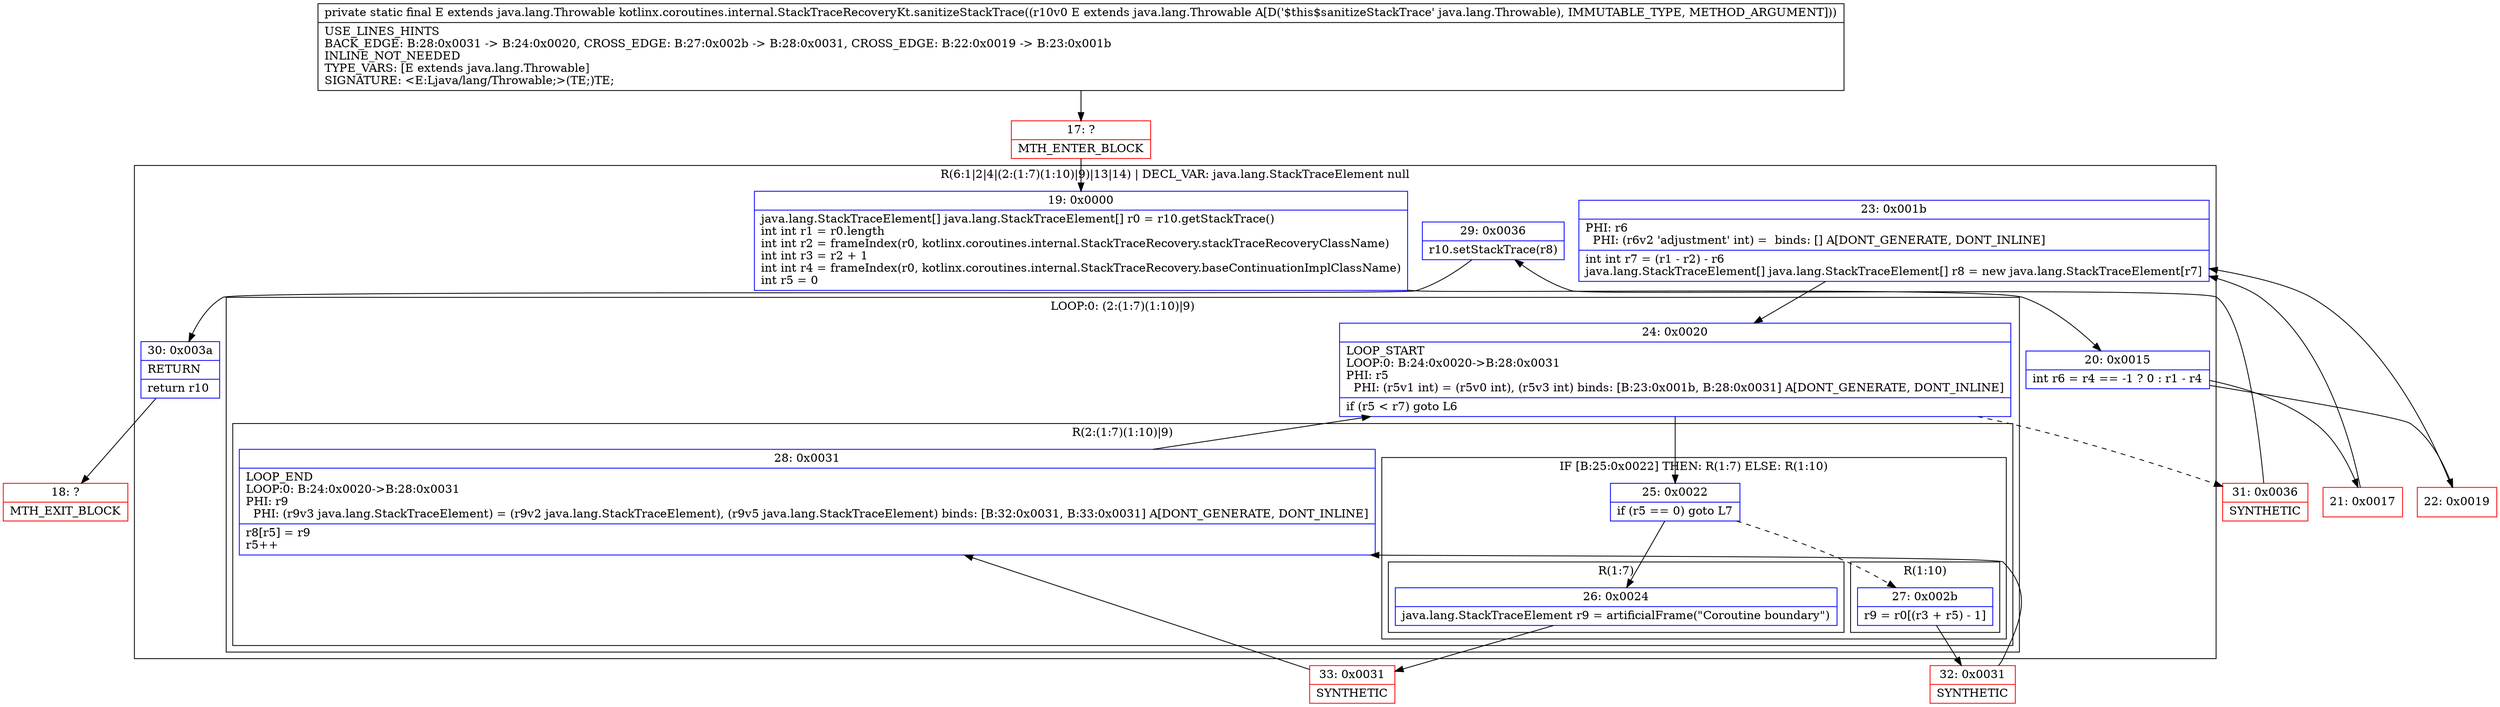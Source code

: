 digraph "CFG forkotlinx.coroutines.internal.StackTraceRecoveryKt.sanitizeStackTrace(Ljava\/lang\/Throwable;)Ljava\/lang\/Throwable;" {
subgraph cluster_Region_155415778 {
label = "R(6:1|2|4|(2:(1:7)(1:10)|9)|13|14) | DECL_VAR: java.lang.StackTraceElement null\l";
node [shape=record,color=blue];
Node_19 [shape=record,label="{19\:\ 0x0000|java.lang.StackTraceElement[] java.lang.StackTraceElement[] r0 = r10.getStackTrace()\lint int r1 = r0.length\lint int r2 = frameIndex(r0, kotlinx.coroutines.internal.StackTraceRecovery.stackTraceRecoveryClassName)\lint int r3 = r2 + 1\lint int r4 = frameIndex(r0, kotlinx.coroutines.internal.StackTraceRecovery.baseContinuationImplClassName)\lint r5 = 0\l}"];
Node_20 [shape=record,label="{20\:\ 0x0015|int r6 = r4 == \-1 ? 0 : r1 \- r4\l}"];
Node_23 [shape=record,label="{23\:\ 0x001b|PHI: r6 \l  PHI: (r6v2 'adjustment' int) =  binds: [] A[DONT_GENERATE, DONT_INLINE]\l|int int r7 = (r1 \- r2) \- r6\ljava.lang.StackTraceElement[] java.lang.StackTraceElement[] r8 = new java.lang.StackTraceElement[r7]\l}"];
subgraph cluster_LoopRegion_820101828 {
label = "LOOP:0: (2:(1:7)(1:10)|9)";
node [shape=record,color=blue];
Node_24 [shape=record,label="{24\:\ 0x0020|LOOP_START\lLOOP:0: B:24:0x0020\-\>B:28:0x0031\lPHI: r5 \l  PHI: (r5v1 int) = (r5v0 int), (r5v3 int) binds: [B:23:0x001b, B:28:0x0031] A[DONT_GENERATE, DONT_INLINE]\l|if (r5 \< r7) goto L6\l}"];
subgraph cluster_Region_1002550495 {
label = "R(2:(1:7)(1:10)|9)";
node [shape=record,color=blue];
subgraph cluster_IfRegion_691483425 {
label = "IF [B:25:0x0022] THEN: R(1:7) ELSE: R(1:10)";
node [shape=record,color=blue];
Node_25 [shape=record,label="{25\:\ 0x0022|if (r5 == 0) goto L7\l}"];
subgraph cluster_Region_654840925 {
label = "R(1:7)";
node [shape=record,color=blue];
Node_26 [shape=record,label="{26\:\ 0x0024|java.lang.StackTraceElement r9 = artificialFrame(\"Coroutine boundary\")\l}"];
}
subgraph cluster_Region_1886378953 {
label = "R(1:10)";
node [shape=record,color=blue];
Node_27 [shape=record,label="{27\:\ 0x002b|r9 = r0[(r3 + r5) \- 1]\l}"];
}
}
Node_28 [shape=record,label="{28\:\ 0x0031|LOOP_END\lLOOP:0: B:24:0x0020\-\>B:28:0x0031\lPHI: r9 \l  PHI: (r9v3 java.lang.StackTraceElement) = (r9v2 java.lang.StackTraceElement), (r9v5 java.lang.StackTraceElement) binds: [B:32:0x0031, B:33:0x0031] A[DONT_GENERATE, DONT_INLINE]\l|r8[r5] = r9\lr5++\l}"];
}
}
Node_29 [shape=record,label="{29\:\ 0x0036|r10.setStackTrace(r8)\l}"];
Node_30 [shape=record,label="{30\:\ 0x003a|RETURN\l|return r10\l}"];
}
Node_17 [shape=record,color=red,label="{17\:\ ?|MTH_ENTER_BLOCK\l}"];
Node_21 [shape=record,color=red,label="{21\:\ 0x0017}"];
Node_33 [shape=record,color=red,label="{33\:\ 0x0031|SYNTHETIC\l}"];
Node_32 [shape=record,color=red,label="{32\:\ 0x0031|SYNTHETIC\l}"];
Node_31 [shape=record,color=red,label="{31\:\ 0x0036|SYNTHETIC\l}"];
Node_18 [shape=record,color=red,label="{18\:\ ?|MTH_EXIT_BLOCK\l}"];
Node_22 [shape=record,color=red,label="{22\:\ 0x0019}"];
MethodNode[shape=record,label="{private static final E extends java.lang.Throwable kotlinx.coroutines.internal.StackTraceRecoveryKt.sanitizeStackTrace((r10v0 E extends java.lang.Throwable A[D('$this$sanitizeStackTrace' java.lang.Throwable), IMMUTABLE_TYPE, METHOD_ARGUMENT]))  | USE_LINES_HINTS\lBACK_EDGE: B:28:0x0031 \-\> B:24:0x0020, CROSS_EDGE: B:27:0x002b \-\> B:28:0x0031, CROSS_EDGE: B:22:0x0019 \-\> B:23:0x001b\lINLINE_NOT_NEEDED\lTYPE_VARS: [E extends java.lang.Throwable]\lSIGNATURE: \<E:Ljava\/lang\/Throwable;\>(TE;)TE;\l}"];
MethodNode -> Node_17;Node_19 -> Node_20;
Node_20 -> Node_21;
Node_20 -> Node_22;
Node_23 -> Node_24;
Node_24 -> Node_25;
Node_24 -> Node_31[style=dashed];
Node_25 -> Node_26;
Node_25 -> Node_27[style=dashed];
Node_26 -> Node_33;
Node_27 -> Node_32;
Node_28 -> Node_24;
Node_29 -> Node_30;
Node_30 -> Node_18;
Node_17 -> Node_19;
Node_21 -> Node_23;
Node_33 -> Node_28;
Node_32 -> Node_28;
Node_31 -> Node_29;
Node_22 -> Node_23;
}

